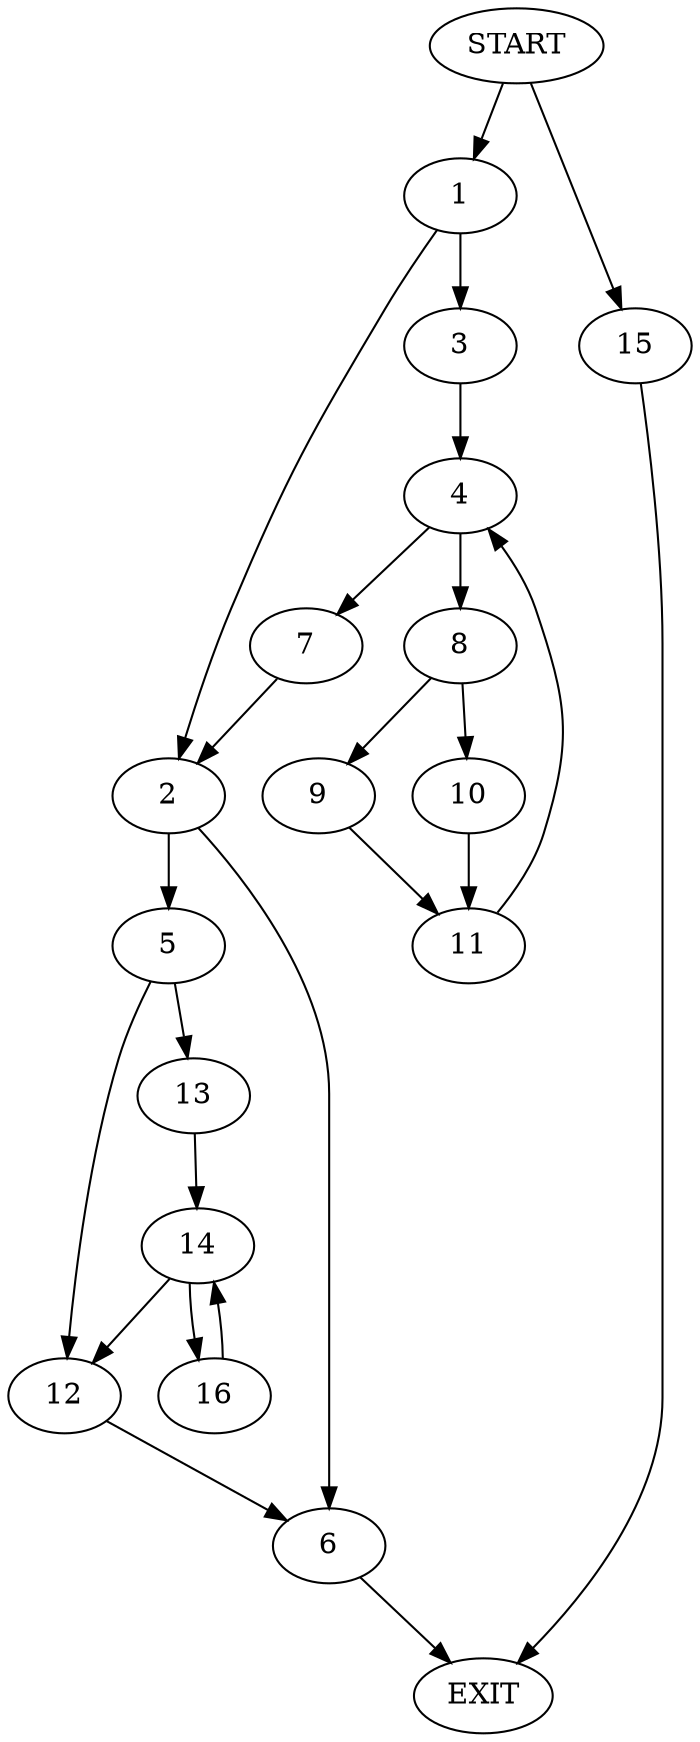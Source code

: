 digraph {
0 [label="START"]
17 [label="EXIT"]
0 -> 1
1 -> 2
1 -> 3
3 -> 4
2 -> 5
2 -> 6
4 -> 7
4 -> 8
8 -> 9
8 -> 10
7 -> 2
9 -> 11
10 -> 11
11 -> 4
6 -> 17
5 -> 12
5 -> 13
12 -> 6
13 -> 14
0 -> 15
15 -> 17
14 -> 12
14 -> 16
16 -> 14
}

